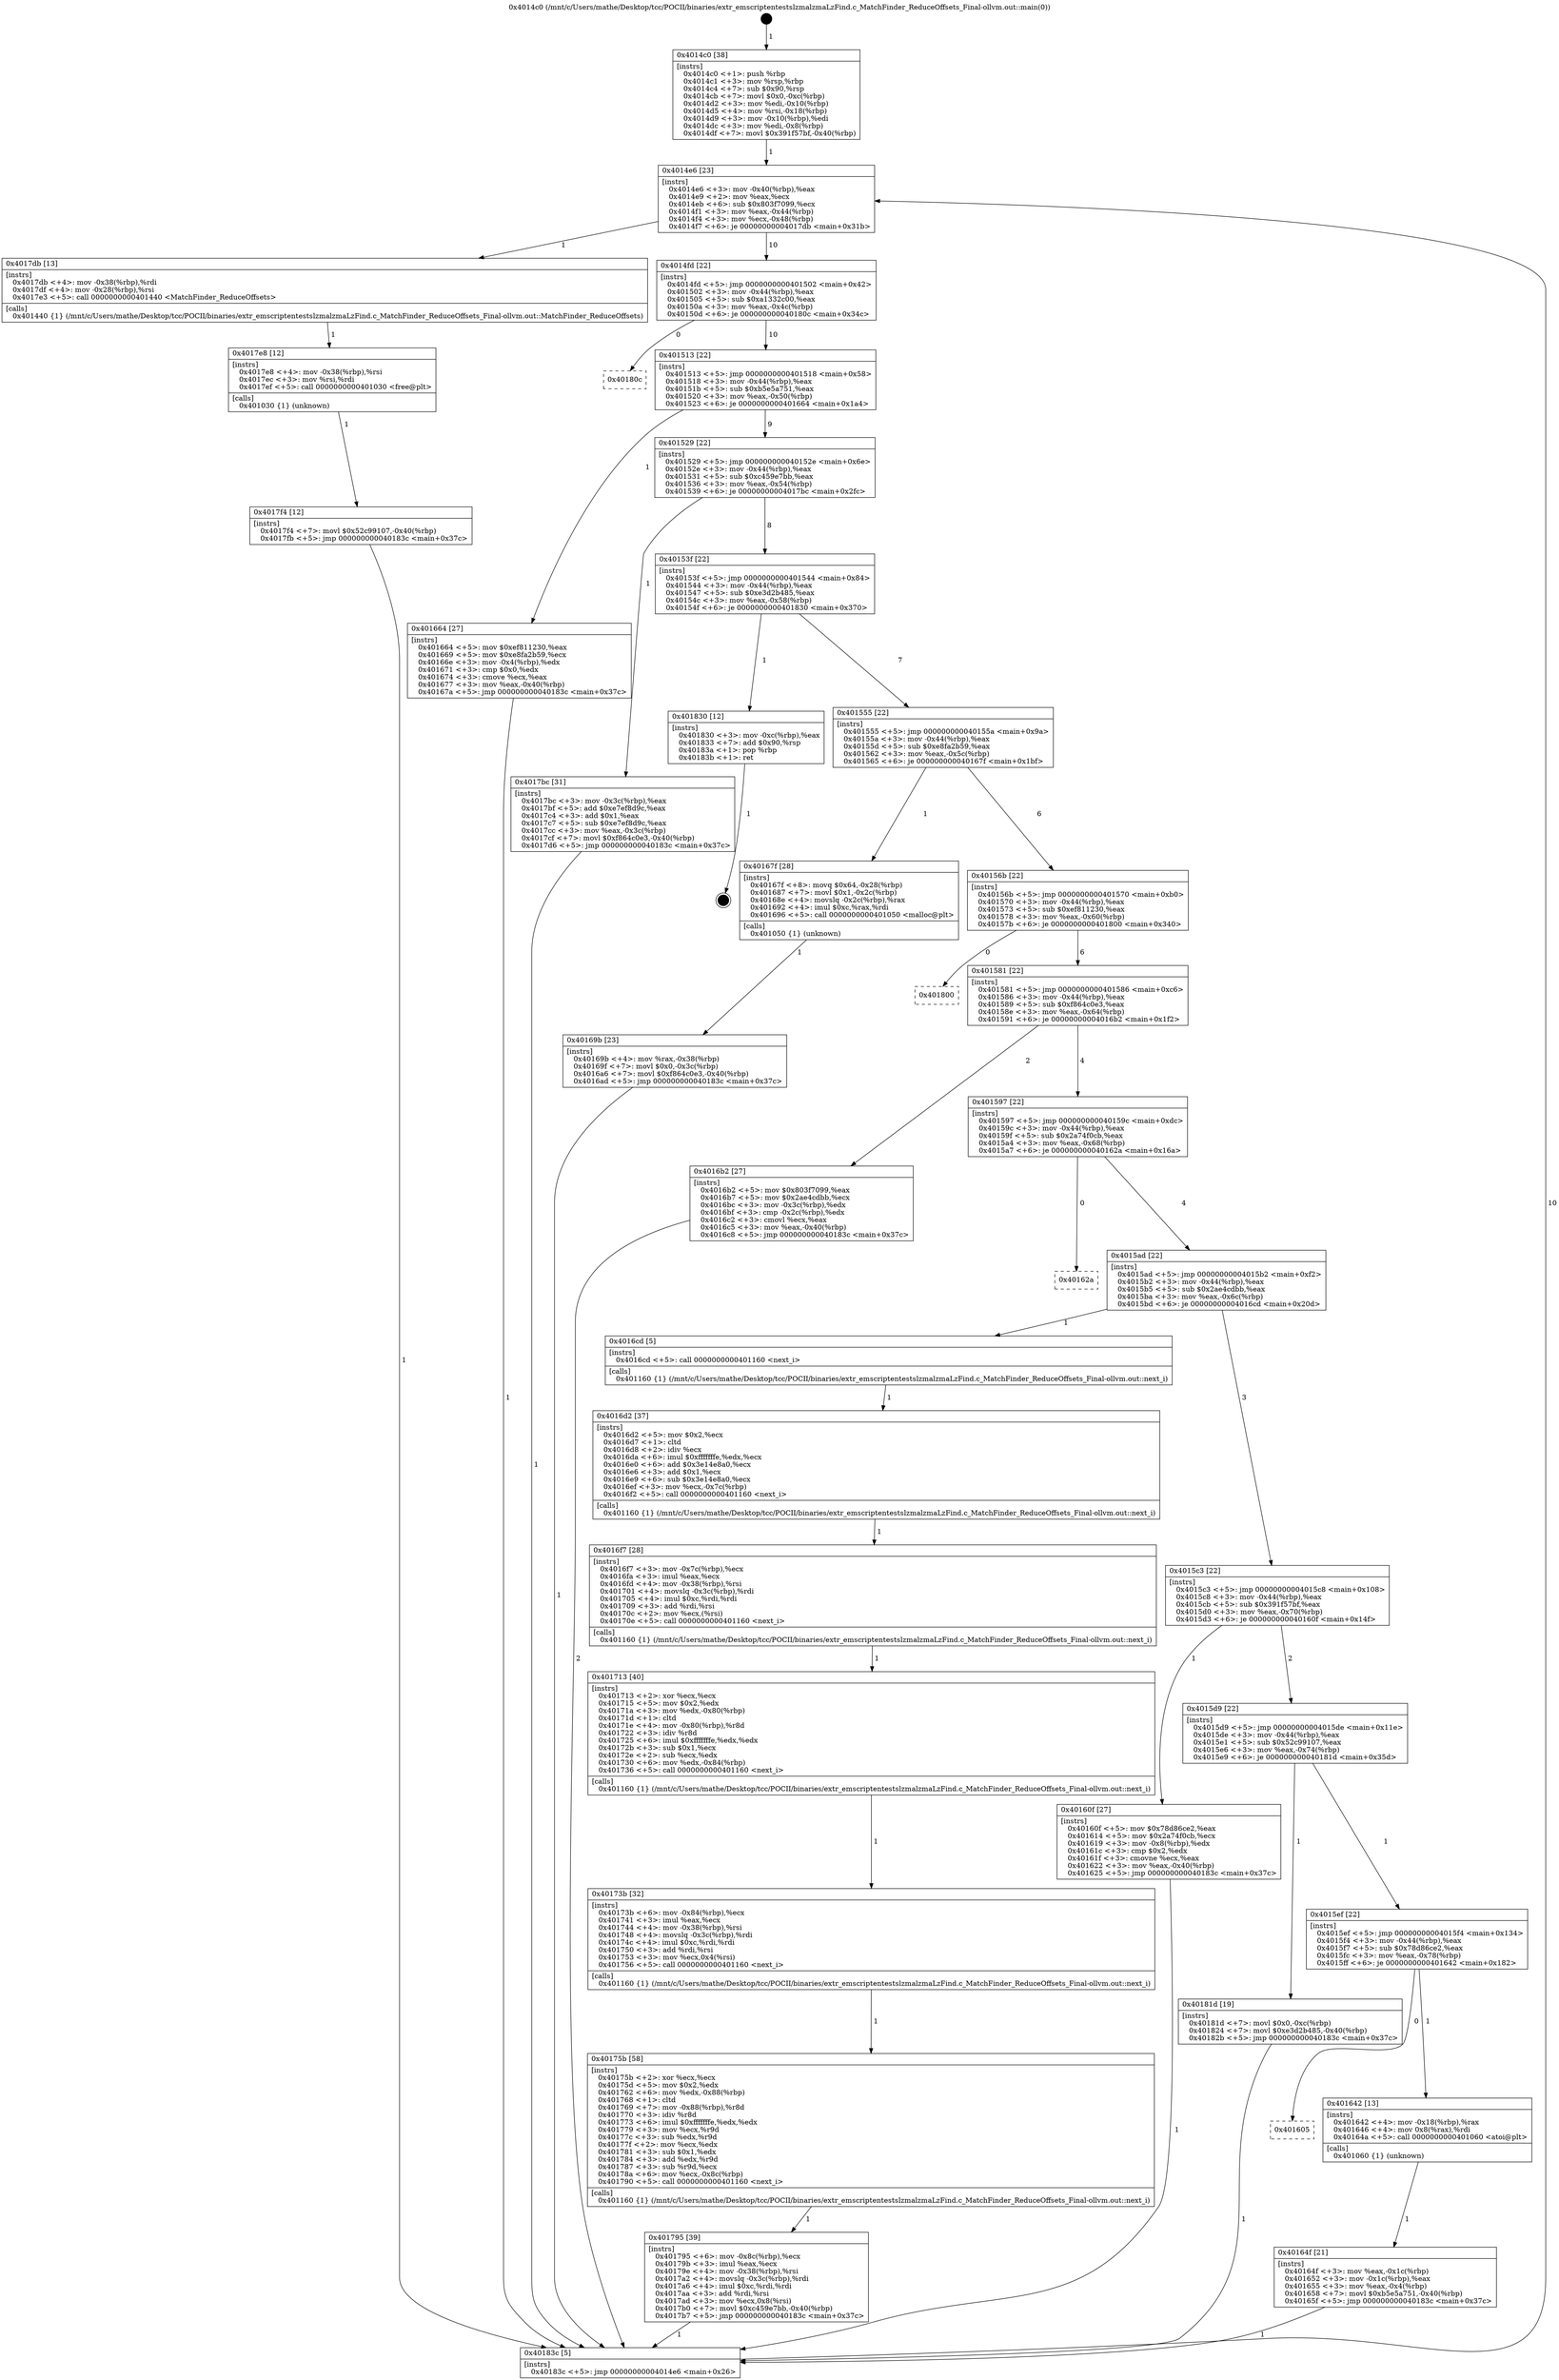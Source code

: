 digraph "0x4014c0" {
  label = "0x4014c0 (/mnt/c/Users/mathe/Desktop/tcc/POCII/binaries/extr_emscriptentestslzmalzmaLzFind.c_MatchFinder_ReduceOffsets_Final-ollvm.out::main(0))"
  labelloc = "t"
  node[shape=record]

  Entry [label="",width=0.3,height=0.3,shape=circle,fillcolor=black,style=filled]
  "0x4014e6" [label="{
     0x4014e6 [23]\l
     | [instrs]\l
     &nbsp;&nbsp;0x4014e6 \<+3\>: mov -0x40(%rbp),%eax\l
     &nbsp;&nbsp;0x4014e9 \<+2\>: mov %eax,%ecx\l
     &nbsp;&nbsp;0x4014eb \<+6\>: sub $0x803f7099,%ecx\l
     &nbsp;&nbsp;0x4014f1 \<+3\>: mov %eax,-0x44(%rbp)\l
     &nbsp;&nbsp;0x4014f4 \<+3\>: mov %ecx,-0x48(%rbp)\l
     &nbsp;&nbsp;0x4014f7 \<+6\>: je 00000000004017db \<main+0x31b\>\l
  }"]
  "0x4017db" [label="{
     0x4017db [13]\l
     | [instrs]\l
     &nbsp;&nbsp;0x4017db \<+4\>: mov -0x38(%rbp),%rdi\l
     &nbsp;&nbsp;0x4017df \<+4\>: mov -0x28(%rbp),%rsi\l
     &nbsp;&nbsp;0x4017e3 \<+5\>: call 0000000000401440 \<MatchFinder_ReduceOffsets\>\l
     | [calls]\l
     &nbsp;&nbsp;0x401440 \{1\} (/mnt/c/Users/mathe/Desktop/tcc/POCII/binaries/extr_emscriptentestslzmalzmaLzFind.c_MatchFinder_ReduceOffsets_Final-ollvm.out::MatchFinder_ReduceOffsets)\l
  }"]
  "0x4014fd" [label="{
     0x4014fd [22]\l
     | [instrs]\l
     &nbsp;&nbsp;0x4014fd \<+5\>: jmp 0000000000401502 \<main+0x42\>\l
     &nbsp;&nbsp;0x401502 \<+3\>: mov -0x44(%rbp),%eax\l
     &nbsp;&nbsp;0x401505 \<+5\>: sub $0xa1332c00,%eax\l
     &nbsp;&nbsp;0x40150a \<+3\>: mov %eax,-0x4c(%rbp)\l
     &nbsp;&nbsp;0x40150d \<+6\>: je 000000000040180c \<main+0x34c\>\l
  }"]
  Exit [label="",width=0.3,height=0.3,shape=circle,fillcolor=black,style=filled,peripheries=2]
  "0x40180c" [label="{
     0x40180c\l
  }", style=dashed]
  "0x401513" [label="{
     0x401513 [22]\l
     | [instrs]\l
     &nbsp;&nbsp;0x401513 \<+5\>: jmp 0000000000401518 \<main+0x58\>\l
     &nbsp;&nbsp;0x401518 \<+3\>: mov -0x44(%rbp),%eax\l
     &nbsp;&nbsp;0x40151b \<+5\>: sub $0xb5e5a751,%eax\l
     &nbsp;&nbsp;0x401520 \<+3\>: mov %eax,-0x50(%rbp)\l
     &nbsp;&nbsp;0x401523 \<+6\>: je 0000000000401664 \<main+0x1a4\>\l
  }"]
  "0x4017f4" [label="{
     0x4017f4 [12]\l
     | [instrs]\l
     &nbsp;&nbsp;0x4017f4 \<+7\>: movl $0x52c99107,-0x40(%rbp)\l
     &nbsp;&nbsp;0x4017fb \<+5\>: jmp 000000000040183c \<main+0x37c\>\l
  }"]
  "0x401664" [label="{
     0x401664 [27]\l
     | [instrs]\l
     &nbsp;&nbsp;0x401664 \<+5\>: mov $0xef811230,%eax\l
     &nbsp;&nbsp;0x401669 \<+5\>: mov $0xe8fa2b59,%ecx\l
     &nbsp;&nbsp;0x40166e \<+3\>: mov -0x4(%rbp),%edx\l
     &nbsp;&nbsp;0x401671 \<+3\>: cmp $0x0,%edx\l
     &nbsp;&nbsp;0x401674 \<+3\>: cmove %ecx,%eax\l
     &nbsp;&nbsp;0x401677 \<+3\>: mov %eax,-0x40(%rbp)\l
     &nbsp;&nbsp;0x40167a \<+5\>: jmp 000000000040183c \<main+0x37c\>\l
  }"]
  "0x401529" [label="{
     0x401529 [22]\l
     | [instrs]\l
     &nbsp;&nbsp;0x401529 \<+5\>: jmp 000000000040152e \<main+0x6e\>\l
     &nbsp;&nbsp;0x40152e \<+3\>: mov -0x44(%rbp),%eax\l
     &nbsp;&nbsp;0x401531 \<+5\>: sub $0xc459e7bb,%eax\l
     &nbsp;&nbsp;0x401536 \<+3\>: mov %eax,-0x54(%rbp)\l
     &nbsp;&nbsp;0x401539 \<+6\>: je 00000000004017bc \<main+0x2fc\>\l
  }"]
  "0x4017e8" [label="{
     0x4017e8 [12]\l
     | [instrs]\l
     &nbsp;&nbsp;0x4017e8 \<+4\>: mov -0x38(%rbp),%rsi\l
     &nbsp;&nbsp;0x4017ec \<+3\>: mov %rsi,%rdi\l
     &nbsp;&nbsp;0x4017ef \<+5\>: call 0000000000401030 \<free@plt\>\l
     | [calls]\l
     &nbsp;&nbsp;0x401030 \{1\} (unknown)\l
  }"]
  "0x4017bc" [label="{
     0x4017bc [31]\l
     | [instrs]\l
     &nbsp;&nbsp;0x4017bc \<+3\>: mov -0x3c(%rbp),%eax\l
     &nbsp;&nbsp;0x4017bf \<+5\>: add $0xe7ef8d9c,%eax\l
     &nbsp;&nbsp;0x4017c4 \<+3\>: add $0x1,%eax\l
     &nbsp;&nbsp;0x4017c7 \<+5\>: sub $0xe7ef8d9c,%eax\l
     &nbsp;&nbsp;0x4017cc \<+3\>: mov %eax,-0x3c(%rbp)\l
     &nbsp;&nbsp;0x4017cf \<+7\>: movl $0xf864c0e3,-0x40(%rbp)\l
     &nbsp;&nbsp;0x4017d6 \<+5\>: jmp 000000000040183c \<main+0x37c\>\l
  }"]
  "0x40153f" [label="{
     0x40153f [22]\l
     | [instrs]\l
     &nbsp;&nbsp;0x40153f \<+5\>: jmp 0000000000401544 \<main+0x84\>\l
     &nbsp;&nbsp;0x401544 \<+3\>: mov -0x44(%rbp),%eax\l
     &nbsp;&nbsp;0x401547 \<+5\>: sub $0xe3d2b485,%eax\l
     &nbsp;&nbsp;0x40154c \<+3\>: mov %eax,-0x58(%rbp)\l
     &nbsp;&nbsp;0x40154f \<+6\>: je 0000000000401830 \<main+0x370\>\l
  }"]
  "0x401795" [label="{
     0x401795 [39]\l
     | [instrs]\l
     &nbsp;&nbsp;0x401795 \<+6\>: mov -0x8c(%rbp),%ecx\l
     &nbsp;&nbsp;0x40179b \<+3\>: imul %eax,%ecx\l
     &nbsp;&nbsp;0x40179e \<+4\>: mov -0x38(%rbp),%rsi\l
     &nbsp;&nbsp;0x4017a2 \<+4\>: movslq -0x3c(%rbp),%rdi\l
     &nbsp;&nbsp;0x4017a6 \<+4\>: imul $0xc,%rdi,%rdi\l
     &nbsp;&nbsp;0x4017aa \<+3\>: add %rdi,%rsi\l
     &nbsp;&nbsp;0x4017ad \<+3\>: mov %ecx,0x8(%rsi)\l
     &nbsp;&nbsp;0x4017b0 \<+7\>: movl $0xc459e7bb,-0x40(%rbp)\l
     &nbsp;&nbsp;0x4017b7 \<+5\>: jmp 000000000040183c \<main+0x37c\>\l
  }"]
  "0x401830" [label="{
     0x401830 [12]\l
     | [instrs]\l
     &nbsp;&nbsp;0x401830 \<+3\>: mov -0xc(%rbp),%eax\l
     &nbsp;&nbsp;0x401833 \<+7\>: add $0x90,%rsp\l
     &nbsp;&nbsp;0x40183a \<+1\>: pop %rbp\l
     &nbsp;&nbsp;0x40183b \<+1\>: ret\l
  }"]
  "0x401555" [label="{
     0x401555 [22]\l
     | [instrs]\l
     &nbsp;&nbsp;0x401555 \<+5\>: jmp 000000000040155a \<main+0x9a\>\l
     &nbsp;&nbsp;0x40155a \<+3\>: mov -0x44(%rbp),%eax\l
     &nbsp;&nbsp;0x40155d \<+5\>: sub $0xe8fa2b59,%eax\l
     &nbsp;&nbsp;0x401562 \<+3\>: mov %eax,-0x5c(%rbp)\l
     &nbsp;&nbsp;0x401565 \<+6\>: je 000000000040167f \<main+0x1bf\>\l
  }"]
  "0x40175b" [label="{
     0x40175b [58]\l
     | [instrs]\l
     &nbsp;&nbsp;0x40175b \<+2\>: xor %ecx,%ecx\l
     &nbsp;&nbsp;0x40175d \<+5\>: mov $0x2,%edx\l
     &nbsp;&nbsp;0x401762 \<+6\>: mov %edx,-0x88(%rbp)\l
     &nbsp;&nbsp;0x401768 \<+1\>: cltd\l
     &nbsp;&nbsp;0x401769 \<+7\>: mov -0x88(%rbp),%r8d\l
     &nbsp;&nbsp;0x401770 \<+3\>: idiv %r8d\l
     &nbsp;&nbsp;0x401773 \<+6\>: imul $0xfffffffe,%edx,%edx\l
     &nbsp;&nbsp;0x401779 \<+3\>: mov %ecx,%r9d\l
     &nbsp;&nbsp;0x40177c \<+3\>: sub %edx,%r9d\l
     &nbsp;&nbsp;0x40177f \<+2\>: mov %ecx,%edx\l
     &nbsp;&nbsp;0x401781 \<+3\>: sub $0x1,%edx\l
     &nbsp;&nbsp;0x401784 \<+3\>: add %edx,%r9d\l
     &nbsp;&nbsp;0x401787 \<+3\>: sub %r9d,%ecx\l
     &nbsp;&nbsp;0x40178a \<+6\>: mov %ecx,-0x8c(%rbp)\l
     &nbsp;&nbsp;0x401790 \<+5\>: call 0000000000401160 \<next_i\>\l
     | [calls]\l
     &nbsp;&nbsp;0x401160 \{1\} (/mnt/c/Users/mathe/Desktop/tcc/POCII/binaries/extr_emscriptentestslzmalzmaLzFind.c_MatchFinder_ReduceOffsets_Final-ollvm.out::next_i)\l
  }"]
  "0x40167f" [label="{
     0x40167f [28]\l
     | [instrs]\l
     &nbsp;&nbsp;0x40167f \<+8\>: movq $0x64,-0x28(%rbp)\l
     &nbsp;&nbsp;0x401687 \<+7\>: movl $0x1,-0x2c(%rbp)\l
     &nbsp;&nbsp;0x40168e \<+4\>: movslq -0x2c(%rbp),%rax\l
     &nbsp;&nbsp;0x401692 \<+4\>: imul $0xc,%rax,%rdi\l
     &nbsp;&nbsp;0x401696 \<+5\>: call 0000000000401050 \<malloc@plt\>\l
     | [calls]\l
     &nbsp;&nbsp;0x401050 \{1\} (unknown)\l
  }"]
  "0x40156b" [label="{
     0x40156b [22]\l
     | [instrs]\l
     &nbsp;&nbsp;0x40156b \<+5\>: jmp 0000000000401570 \<main+0xb0\>\l
     &nbsp;&nbsp;0x401570 \<+3\>: mov -0x44(%rbp),%eax\l
     &nbsp;&nbsp;0x401573 \<+5\>: sub $0xef811230,%eax\l
     &nbsp;&nbsp;0x401578 \<+3\>: mov %eax,-0x60(%rbp)\l
     &nbsp;&nbsp;0x40157b \<+6\>: je 0000000000401800 \<main+0x340\>\l
  }"]
  "0x40173b" [label="{
     0x40173b [32]\l
     | [instrs]\l
     &nbsp;&nbsp;0x40173b \<+6\>: mov -0x84(%rbp),%ecx\l
     &nbsp;&nbsp;0x401741 \<+3\>: imul %eax,%ecx\l
     &nbsp;&nbsp;0x401744 \<+4\>: mov -0x38(%rbp),%rsi\l
     &nbsp;&nbsp;0x401748 \<+4\>: movslq -0x3c(%rbp),%rdi\l
     &nbsp;&nbsp;0x40174c \<+4\>: imul $0xc,%rdi,%rdi\l
     &nbsp;&nbsp;0x401750 \<+3\>: add %rdi,%rsi\l
     &nbsp;&nbsp;0x401753 \<+3\>: mov %ecx,0x4(%rsi)\l
     &nbsp;&nbsp;0x401756 \<+5\>: call 0000000000401160 \<next_i\>\l
     | [calls]\l
     &nbsp;&nbsp;0x401160 \{1\} (/mnt/c/Users/mathe/Desktop/tcc/POCII/binaries/extr_emscriptentestslzmalzmaLzFind.c_MatchFinder_ReduceOffsets_Final-ollvm.out::next_i)\l
  }"]
  "0x401800" [label="{
     0x401800\l
  }", style=dashed]
  "0x401581" [label="{
     0x401581 [22]\l
     | [instrs]\l
     &nbsp;&nbsp;0x401581 \<+5\>: jmp 0000000000401586 \<main+0xc6\>\l
     &nbsp;&nbsp;0x401586 \<+3\>: mov -0x44(%rbp),%eax\l
     &nbsp;&nbsp;0x401589 \<+5\>: sub $0xf864c0e3,%eax\l
     &nbsp;&nbsp;0x40158e \<+3\>: mov %eax,-0x64(%rbp)\l
     &nbsp;&nbsp;0x401591 \<+6\>: je 00000000004016b2 \<main+0x1f2\>\l
  }"]
  "0x401713" [label="{
     0x401713 [40]\l
     | [instrs]\l
     &nbsp;&nbsp;0x401713 \<+2\>: xor %ecx,%ecx\l
     &nbsp;&nbsp;0x401715 \<+5\>: mov $0x2,%edx\l
     &nbsp;&nbsp;0x40171a \<+3\>: mov %edx,-0x80(%rbp)\l
     &nbsp;&nbsp;0x40171d \<+1\>: cltd\l
     &nbsp;&nbsp;0x40171e \<+4\>: mov -0x80(%rbp),%r8d\l
     &nbsp;&nbsp;0x401722 \<+3\>: idiv %r8d\l
     &nbsp;&nbsp;0x401725 \<+6\>: imul $0xfffffffe,%edx,%edx\l
     &nbsp;&nbsp;0x40172b \<+3\>: sub $0x1,%ecx\l
     &nbsp;&nbsp;0x40172e \<+2\>: sub %ecx,%edx\l
     &nbsp;&nbsp;0x401730 \<+6\>: mov %edx,-0x84(%rbp)\l
     &nbsp;&nbsp;0x401736 \<+5\>: call 0000000000401160 \<next_i\>\l
     | [calls]\l
     &nbsp;&nbsp;0x401160 \{1\} (/mnt/c/Users/mathe/Desktop/tcc/POCII/binaries/extr_emscriptentestslzmalzmaLzFind.c_MatchFinder_ReduceOffsets_Final-ollvm.out::next_i)\l
  }"]
  "0x4016b2" [label="{
     0x4016b2 [27]\l
     | [instrs]\l
     &nbsp;&nbsp;0x4016b2 \<+5\>: mov $0x803f7099,%eax\l
     &nbsp;&nbsp;0x4016b7 \<+5\>: mov $0x2ae4cdbb,%ecx\l
     &nbsp;&nbsp;0x4016bc \<+3\>: mov -0x3c(%rbp),%edx\l
     &nbsp;&nbsp;0x4016bf \<+3\>: cmp -0x2c(%rbp),%edx\l
     &nbsp;&nbsp;0x4016c2 \<+3\>: cmovl %ecx,%eax\l
     &nbsp;&nbsp;0x4016c5 \<+3\>: mov %eax,-0x40(%rbp)\l
     &nbsp;&nbsp;0x4016c8 \<+5\>: jmp 000000000040183c \<main+0x37c\>\l
  }"]
  "0x401597" [label="{
     0x401597 [22]\l
     | [instrs]\l
     &nbsp;&nbsp;0x401597 \<+5\>: jmp 000000000040159c \<main+0xdc\>\l
     &nbsp;&nbsp;0x40159c \<+3\>: mov -0x44(%rbp),%eax\l
     &nbsp;&nbsp;0x40159f \<+5\>: sub $0x2a74f0cb,%eax\l
     &nbsp;&nbsp;0x4015a4 \<+3\>: mov %eax,-0x68(%rbp)\l
     &nbsp;&nbsp;0x4015a7 \<+6\>: je 000000000040162a \<main+0x16a\>\l
  }"]
  "0x4016f7" [label="{
     0x4016f7 [28]\l
     | [instrs]\l
     &nbsp;&nbsp;0x4016f7 \<+3\>: mov -0x7c(%rbp),%ecx\l
     &nbsp;&nbsp;0x4016fa \<+3\>: imul %eax,%ecx\l
     &nbsp;&nbsp;0x4016fd \<+4\>: mov -0x38(%rbp),%rsi\l
     &nbsp;&nbsp;0x401701 \<+4\>: movslq -0x3c(%rbp),%rdi\l
     &nbsp;&nbsp;0x401705 \<+4\>: imul $0xc,%rdi,%rdi\l
     &nbsp;&nbsp;0x401709 \<+3\>: add %rdi,%rsi\l
     &nbsp;&nbsp;0x40170c \<+2\>: mov %ecx,(%rsi)\l
     &nbsp;&nbsp;0x40170e \<+5\>: call 0000000000401160 \<next_i\>\l
     | [calls]\l
     &nbsp;&nbsp;0x401160 \{1\} (/mnt/c/Users/mathe/Desktop/tcc/POCII/binaries/extr_emscriptentestslzmalzmaLzFind.c_MatchFinder_ReduceOffsets_Final-ollvm.out::next_i)\l
  }"]
  "0x40162a" [label="{
     0x40162a\l
  }", style=dashed]
  "0x4015ad" [label="{
     0x4015ad [22]\l
     | [instrs]\l
     &nbsp;&nbsp;0x4015ad \<+5\>: jmp 00000000004015b2 \<main+0xf2\>\l
     &nbsp;&nbsp;0x4015b2 \<+3\>: mov -0x44(%rbp),%eax\l
     &nbsp;&nbsp;0x4015b5 \<+5\>: sub $0x2ae4cdbb,%eax\l
     &nbsp;&nbsp;0x4015ba \<+3\>: mov %eax,-0x6c(%rbp)\l
     &nbsp;&nbsp;0x4015bd \<+6\>: je 00000000004016cd \<main+0x20d\>\l
  }"]
  "0x4016d2" [label="{
     0x4016d2 [37]\l
     | [instrs]\l
     &nbsp;&nbsp;0x4016d2 \<+5\>: mov $0x2,%ecx\l
     &nbsp;&nbsp;0x4016d7 \<+1\>: cltd\l
     &nbsp;&nbsp;0x4016d8 \<+2\>: idiv %ecx\l
     &nbsp;&nbsp;0x4016da \<+6\>: imul $0xfffffffe,%edx,%ecx\l
     &nbsp;&nbsp;0x4016e0 \<+6\>: add $0x3e14e8a0,%ecx\l
     &nbsp;&nbsp;0x4016e6 \<+3\>: add $0x1,%ecx\l
     &nbsp;&nbsp;0x4016e9 \<+6\>: sub $0x3e14e8a0,%ecx\l
     &nbsp;&nbsp;0x4016ef \<+3\>: mov %ecx,-0x7c(%rbp)\l
     &nbsp;&nbsp;0x4016f2 \<+5\>: call 0000000000401160 \<next_i\>\l
     | [calls]\l
     &nbsp;&nbsp;0x401160 \{1\} (/mnt/c/Users/mathe/Desktop/tcc/POCII/binaries/extr_emscriptentestslzmalzmaLzFind.c_MatchFinder_ReduceOffsets_Final-ollvm.out::next_i)\l
  }"]
  "0x4016cd" [label="{
     0x4016cd [5]\l
     | [instrs]\l
     &nbsp;&nbsp;0x4016cd \<+5\>: call 0000000000401160 \<next_i\>\l
     | [calls]\l
     &nbsp;&nbsp;0x401160 \{1\} (/mnt/c/Users/mathe/Desktop/tcc/POCII/binaries/extr_emscriptentestslzmalzmaLzFind.c_MatchFinder_ReduceOffsets_Final-ollvm.out::next_i)\l
  }"]
  "0x4015c3" [label="{
     0x4015c3 [22]\l
     | [instrs]\l
     &nbsp;&nbsp;0x4015c3 \<+5\>: jmp 00000000004015c8 \<main+0x108\>\l
     &nbsp;&nbsp;0x4015c8 \<+3\>: mov -0x44(%rbp),%eax\l
     &nbsp;&nbsp;0x4015cb \<+5\>: sub $0x391f57bf,%eax\l
     &nbsp;&nbsp;0x4015d0 \<+3\>: mov %eax,-0x70(%rbp)\l
     &nbsp;&nbsp;0x4015d3 \<+6\>: je 000000000040160f \<main+0x14f\>\l
  }"]
  "0x40169b" [label="{
     0x40169b [23]\l
     | [instrs]\l
     &nbsp;&nbsp;0x40169b \<+4\>: mov %rax,-0x38(%rbp)\l
     &nbsp;&nbsp;0x40169f \<+7\>: movl $0x0,-0x3c(%rbp)\l
     &nbsp;&nbsp;0x4016a6 \<+7\>: movl $0xf864c0e3,-0x40(%rbp)\l
     &nbsp;&nbsp;0x4016ad \<+5\>: jmp 000000000040183c \<main+0x37c\>\l
  }"]
  "0x40160f" [label="{
     0x40160f [27]\l
     | [instrs]\l
     &nbsp;&nbsp;0x40160f \<+5\>: mov $0x78d86ce2,%eax\l
     &nbsp;&nbsp;0x401614 \<+5\>: mov $0x2a74f0cb,%ecx\l
     &nbsp;&nbsp;0x401619 \<+3\>: mov -0x8(%rbp),%edx\l
     &nbsp;&nbsp;0x40161c \<+3\>: cmp $0x2,%edx\l
     &nbsp;&nbsp;0x40161f \<+3\>: cmovne %ecx,%eax\l
     &nbsp;&nbsp;0x401622 \<+3\>: mov %eax,-0x40(%rbp)\l
     &nbsp;&nbsp;0x401625 \<+5\>: jmp 000000000040183c \<main+0x37c\>\l
  }"]
  "0x4015d9" [label="{
     0x4015d9 [22]\l
     | [instrs]\l
     &nbsp;&nbsp;0x4015d9 \<+5\>: jmp 00000000004015de \<main+0x11e\>\l
     &nbsp;&nbsp;0x4015de \<+3\>: mov -0x44(%rbp),%eax\l
     &nbsp;&nbsp;0x4015e1 \<+5\>: sub $0x52c99107,%eax\l
     &nbsp;&nbsp;0x4015e6 \<+3\>: mov %eax,-0x74(%rbp)\l
     &nbsp;&nbsp;0x4015e9 \<+6\>: je 000000000040181d \<main+0x35d\>\l
  }"]
  "0x40183c" [label="{
     0x40183c [5]\l
     | [instrs]\l
     &nbsp;&nbsp;0x40183c \<+5\>: jmp 00000000004014e6 \<main+0x26\>\l
  }"]
  "0x4014c0" [label="{
     0x4014c0 [38]\l
     | [instrs]\l
     &nbsp;&nbsp;0x4014c0 \<+1\>: push %rbp\l
     &nbsp;&nbsp;0x4014c1 \<+3\>: mov %rsp,%rbp\l
     &nbsp;&nbsp;0x4014c4 \<+7\>: sub $0x90,%rsp\l
     &nbsp;&nbsp;0x4014cb \<+7\>: movl $0x0,-0xc(%rbp)\l
     &nbsp;&nbsp;0x4014d2 \<+3\>: mov %edi,-0x10(%rbp)\l
     &nbsp;&nbsp;0x4014d5 \<+4\>: mov %rsi,-0x18(%rbp)\l
     &nbsp;&nbsp;0x4014d9 \<+3\>: mov -0x10(%rbp),%edi\l
     &nbsp;&nbsp;0x4014dc \<+3\>: mov %edi,-0x8(%rbp)\l
     &nbsp;&nbsp;0x4014df \<+7\>: movl $0x391f57bf,-0x40(%rbp)\l
  }"]
  "0x40164f" [label="{
     0x40164f [21]\l
     | [instrs]\l
     &nbsp;&nbsp;0x40164f \<+3\>: mov %eax,-0x1c(%rbp)\l
     &nbsp;&nbsp;0x401652 \<+3\>: mov -0x1c(%rbp),%eax\l
     &nbsp;&nbsp;0x401655 \<+3\>: mov %eax,-0x4(%rbp)\l
     &nbsp;&nbsp;0x401658 \<+7\>: movl $0xb5e5a751,-0x40(%rbp)\l
     &nbsp;&nbsp;0x40165f \<+5\>: jmp 000000000040183c \<main+0x37c\>\l
  }"]
  "0x40181d" [label="{
     0x40181d [19]\l
     | [instrs]\l
     &nbsp;&nbsp;0x40181d \<+7\>: movl $0x0,-0xc(%rbp)\l
     &nbsp;&nbsp;0x401824 \<+7\>: movl $0xe3d2b485,-0x40(%rbp)\l
     &nbsp;&nbsp;0x40182b \<+5\>: jmp 000000000040183c \<main+0x37c\>\l
  }"]
  "0x4015ef" [label="{
     0x4015ef [22]\l
     | [instrs]\l
     &nbsp;&nbsp;0x4015ef \<+5\>: jmp 00000000004015f4 \<main+0x134\>\l
     &nbsp;&nbsp;0x4015f4 \<+3\>: mov -0x44(%rbp),%eax\l
     &nbsp;&nbsp;0x4015f7 \<+5\>: sub $0x78d86ce2,%eax\l
     &nbsp;&nbsp;0x4015fc \<+3\>: mov %eax,-0x78(%rbp)\l
     &nbsp;&nbsp;0x4015ff \<+6\>: je 0000000000401642 \<main+0x182\>\l
  }"]
  "0x401605" [label="{
     0x401605\l
  }", style=dashed]
  "0x401642" [label="{
     0x401642 [13]\l
     | [instrs]\l
     &nbsp;&nbsp;0x401642 \<+4\>: mov -0x18(%rbp),%rax\l
     &nbsp;&nbsp;0x401646 \<+4\>: mov 0x8(%rax),%rdi\l
     &nbsp;&nbsp;0x40164a \<+5\>: call 0000000000401060 \<atoi@plt\>\l
     | [calls]\l
     &nbsp;&nbsp;0x401060 \{1\} (unknown)\l
  }"]
  Entry -> "0x4014c0" [label=" 1"]
  "0x4014e6" -> "0x4017db" [label=" 1"]
  "0x4014e6" -> "0x4014fd" [label=" 10"]
  "0x401830" -> Exit [label=" 1"]
  "0x4014fd" -> "0x40180c" [label=" 0"]
  "0x4014fd" -> "0x401513" [label=" 10"]
  "0x40181d" -> "0x40183c" [label=" 1"]
  "0x401513" -> "0x401664" [label=" 1"]
  "0x401513" -> "0x401529" [label=" 9"]
  "0x4017f4" -> "0x40183c" [label=" 1"]
  "0x401529" -> "0x4017bc" [label=" 1"]
  "0x401529" -> "0x40153f" [label=" 8"]
  "0x4017e8" -> "0x4017f4" [label=" 1"]
  "0x40153f" -> "0x401830" [label=" 1"]
  "0x40153f" -> "0x401555" [label=" 7"]
  "0x4017db" -> "0x4017e8" [label=" 1"]
  "0x401555" -> "0x40167f" [label=" 1"]
  "0x401555" -> "0x40156b" [label=" 6"]
  "0x4017bc" -> "0x40183c" [label=" 1"]
  "0x40156b" -> "0x401800" [label=" 0"]
  "0x40156b" -> "0x401581" [label=" 6"]
  "0x401795" -> "0x40183c" [label=" 1"]
  "0x401581" -> "0x4016b2" [label=" 2"]
  "0x401581" -> "0x401597" [label=" 4"]
  "0x40175b" -> "0x401795" [label=" 1"]
  "0x401597" -> "0x40162a" [label=" 0"]
  "0x401597" -> "0x4015ad" [label=" 4"]
  "0x40173b" -> "0x40175b" [label=" 1"]
  "0x4015ad" -> "0x4016cd" [label=" 1"]
  "0x4015ad" -> "0x4015c3" [label=" 3"]
  "0x401713" -> "0x40173b" [label=" 1"]
  "0x4015c3" -> "0x40160f" [label=" 1"]
  "0x4015c3" -> "0x4015d9" [label=" 2"]
  "0x40160f" -> "0x40183c" [label=" 1"]
  "0x4014c0" -> "0x4014e6" [label=" 1"]
  "0x40183c" -> "0x4014e6" [label=" 10"]
  "0x4016f7" -> "0x401713" [label=" 1"]
  "0x4015d9" -> "0x40181d" [label=" 1"]
  "0x4015d9" -> "0x4015ef" [label=" 1"]
  "0x4016d2" -> "0x4016f7" [label=" 1"]
  "0x4015ef" -> "0x401642" [label=" 1"]
  "0x4015ef" -> "0x401605" [label=" 0"]
  "0x401642" -> "0x40164f" [label=" 1"]
  "0x40164f" -> "0x40183c" [label=" 1"]
  "0x401664" -> "0x40183c" [label=" 1"]
  "0x40167f" -> "0x40169b" [label=" 1"]
  "0x40169b" -> "0x40183c" [label=" 1"]
  "0x4016b2" -> "0x40183c" [label=" 2"]
  "0x4016cd" -> "0x4016d2" [label=" 1"]
}
